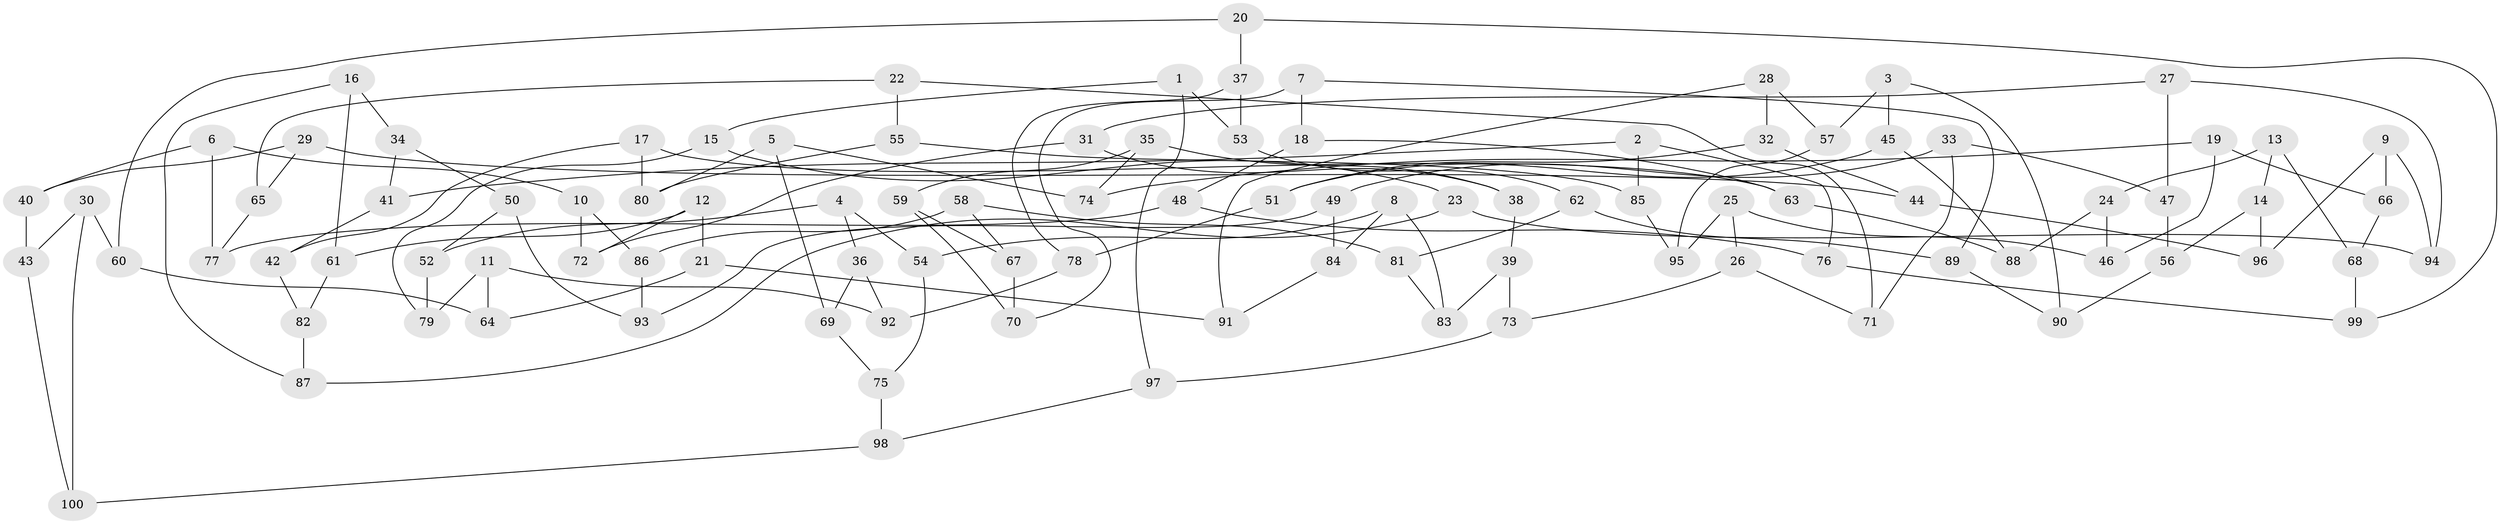 // Generated by graph-tools (version 1.1) at 2025/11/02/21/25 10:11:15]
// undirected, 100 vertices, 150 edges
graph export_dot {
graph [start="1"]
  node [color=gray90,style=filled];
  1;
  2;
  3;
  4;
  5;
  6;
  7;
  8;
  9;
  10;
  11;
  12;
  13;
  14;
  15;
  16;
  17;
  18;
  19;
  20;
  21;
  22;
  23;
  24;
  25;
  26;
  27;
  28;
  29;
  30;
  31;
  32;
  33;
  34;
  35;
  36;
  37;
  38;
  39;
  40;
  41;
  42;
  43;
  44;
  45;
  46;
  47;
  48;
  49;
  50;
  51;
  52;
  53;
  54;
  55;
  56;
  57;
  58;
  59;
  60;
  61;
  62;
  63;
  64;
  65;
  66;
  67;
  68;
  69;
  70;
  71;
  72;
  73;
  74;
  75;
  76;
  77;
  78;
  79;
  80;
  81;
  82;
  83;
  84;
  85;
  86;
  87;
  88;
  89;
  90;
  91;
  92;
  93;
  94;
  95;
  96;
  97;
  98;
  99;
  100;
  1 -- 97;
  1 -- 53;
  1 -- 15;
  2 -- 76;
  2 -- 85;
  2 -- 41;
  3 -- 90;
  3 -- 45;
  3 -- 57;
  4 -- 54;
  4 -- 36;
  4 -- 52;
  5 -- 74;
  5 -- 69;
  5 -- 80;
  6 -- 77;
  6 -- 40;
  6 -- 10;
  7 -- 89;
  7 -- 18;
  7 -- 70;
  8 -- 84;
  8 -- 83;
  8 -- 54;
  9 -- 94;
  9 -- 96;
  9 -- 66;
  10 -- 72;
  10 -- 86;
  11 -- 64;
  11 -- 92;
  11 -- 79;
  12 -- 21;
  12 -- 72;
  12 -- 61;
  13 -- 24;
  13 -- 14;
  13 -- 68;
  14 -- 96;
  14 -- 56;
  15 -- 79;
  15 -- 23;
  16 -- 61;
  16 -- 87;
  16 -- 34;
  17 -- 63;
  17 -- 42;
  17 -- 80;
  18 -- 48;
  18 -- 63;
  19 -- 66;
  19 -- 74;
  19 -- 46;
  20 -- 60;
  20 -- 37;
  20 -- 99;
  21 -- 91;
  21 -- 64;
  22 -- 71;
  22 -- 65;
  22 -- 55;
  23 -- 87;
  23 -- 94;
  24 -- 88;
  24 -- 46;
  25 -- 46;
  25 -- 26;
  25 -- 95;
  26 -- 73;
  26 -- 71;
  27 -- 31;
  27 -- 94;
  27 -- 47;
  28 -- 32;
  28 -- 91;
  28 -- 57;
  29 -- 44;
  29 -- 40;
  29 -- 65;
  30 -- 100;
  30 -- 43;
  30 -- 60;
  31 -- 38;
  31 -- 72;
  32 -- 44;
  32 -- 51;
  33 -- 49;
  33 -- 47;
  33 -- 71;
  34 -- 50;
  34 -- 41;
  35 -- 59;
  35 -- 74;
  35 -- 38;
  36 -- 92;
  36 -- 69;
  37 -- 78;
  37 -- 53;
  38 -- 39;
  39 -- 83;
  39 -- 73;
  40 -- 43;
  41 -- 42;
  42 -- 82;
  43 -- 100;
  44 -- 96;
  45 -- 51;
  45 -- 88;
  47 -- 56;
  48 -- 77;
  48 -- 76;
  49 -- 93;
  49 -- 84;
  50 -- 93;
  50 -- 52;
  51 -- 78;
  52 -- 79;
  53 -- 62;
  54 -- 75;
  55 -- 85;
  55 -- 80;
  56 -- 90;
  57 -- 95;
  58 -- 81;
  58 -- 86;
  58 -- 67;
  59 -- 70;
  59 -- 67;
  60 -- 64;
  61 -- 82;
  62 -- 89;
  62 -- 81;
  63 -- 88;
  65 -- 77;
  66 -- 68;
  67 -- 70;
  68 -- 99;
  69 -- 75;
  73 -- 97;
  75 -- 98;
  76 -- 99;
  78 -- 92;
  81 -- 83;
  82 -- 87;
  84 -- 91;
  85 -- 95;
  86 -- 93;
  89 -- 90;
  97 -- 98;
  98 -- 100;
}
